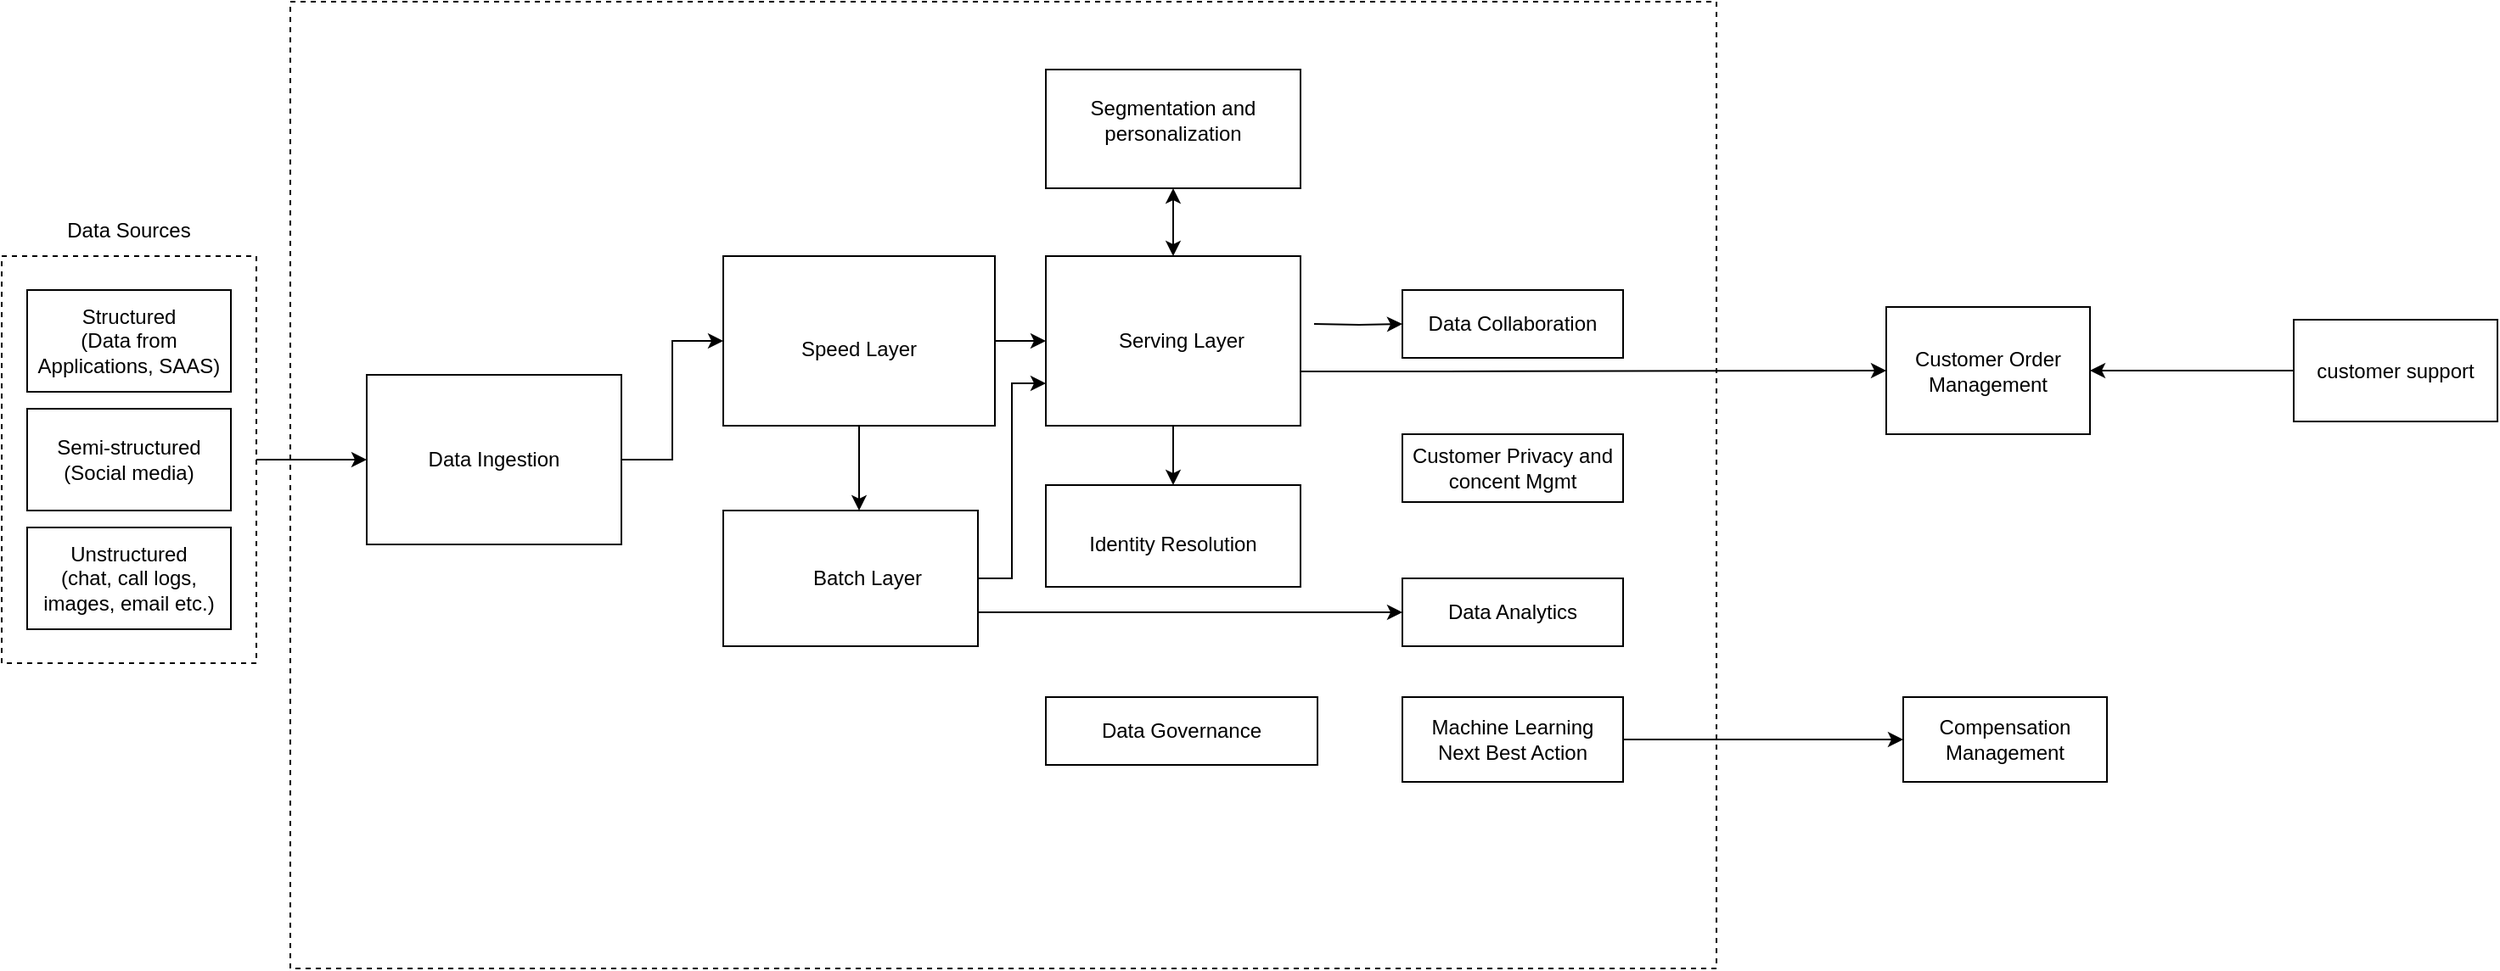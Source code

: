 <mxfile version="22.1.2" type="device">
  <diagram name="Page-1" id="dNXR-hKTdnCZOeplXMrT">
    <mxGraphModel dx="1388" dy="685" grid="1" gridSize="10" guides="1" tooltips="1" connect="1" arrows="1" fold="1" page="1" pageScale="1" pageWidth="1800" pageHeight="1200" math="0" shadow="0">
      <root>
        <mxCell id="0" />
        <mxCell id="1" parent="0" />
        <mxCell id="xIBE9MmWSDMr6PMOZGod-64" value="" style="rounded=0;whiteSpace=wrap;html=1;fillColor=none;dashed=1;" parent="1" vertex="1">
          <mxGeometry x="300" y="80" width="840" height="570" as="geometry" />
        </mxCell>
        <mxCell id="xIBE9MmWSDMr6PMOZGod-29" style="edgeStyle=orthogonalEdgeStyle;rounded=0;orthogonalLoop=1;jettySize=auto;html=1;entryX=0;entryY=0.5;entryDx=0;entryDy=0;" parent="1" source="xIBE9MmWSDMr6PMOZGod-9" target="xIBE9MmWSDMr6PMOZGod-11" edge="1">
          <mxGeometry relative="1" as="geometry" />
        </mxCell>
        <mxCell id="xIBE9MmWSDMr6PMOZGod-9" value="" style="rounded=0;whiteSpace=wrap;html=1;fillColor=none;dashed=1;fontColor=#ffffff;strokeColor=#000000;" parent="1" vertex="1">
          <mxGeometry x="130" y="230" width="150" height="240" as="geometry" />
        </mxCell>
        <mxCell id="xIBE9MmWSDMr6PMOZGod-1" value="Semi-structured&lt;br&gt;(Social media)" style="rounded=0;whiteSpace=wrap;html=1;" parent="1" vertex="1">
          <mxGeometry x="145" y="320" width="120" height="60" as="geometry" />
        </mxCell>
        <mxCell id="xIBE9MmWSDMr6PMOZGod-2" value="Structured&lt;br&gt;(Data from Applications, SAAS)" style="rounded=0;whiteSpace=wrap;html=1;" parent="1" vertex="1">
          <mxGeometry x="145" y="250" width="120" height="60" as="geometry" />
        </mxCell>
        <mxCell id="xIBE9MmWSDMr6PMOZGod-3" value="Unstructured&lt;br&gt;(chat, call logs, images, email etc.)" style="rounded=0;whiteSpace=wrap;html=1;" parent="1" vertex="1">
          <mxGeometry x="145" y="390" width="120" height="60" as="geometry" />
        </mxCell>
        <mxCell id="xIBE9MmWSDMr6PMOZGod-10" value="Data Sources" style="text;html=1;strokeColor=none;fillColor=none;align=center;verticalAlign=middle;whiteSpace=wrap;rounded=0;" parent="1" vertex="1">
          <mxGeometry x="150" y="200" width="110" height="30" as="geometry" />
        </mxCell>
        <mxCell id="xIBE9MmWSDMr6PMOZGod-30" style="edgeStyle=orthogonalEdgeStyle;rounded=0;orthogonalLoop=1;jettySize=auto;html=1;entryX=0;entryY=0.5;entryDx=0;entryDy=0;" parent="1" source="xIBE9MmWSDMr6PMOZGod-11" target="xIBE9MmWSDMr6PMOZGod-22" edge="1">
          <mxGeometry relative="1" as="geometry" />
        </mxCell>
        <mxCell id="xIBE9MmWSDMr6PMOZGod-11" value="" style="rounded=0;whiteSpace=wrap;html=1;fillColor=none;fontColor=#ffffff;strokeColor=#000000;" parent="1" vertex="1">
          <mxGeometry x="345" y="300" width="150" height="100" as="geometry" />
        </mxCell>
        <mxCell id="xIBE9MmWSDMr6PMOZGod-12" value="Data Ingestion" style="text;html=1;strokeColor=none;fillColor=none;align=center;verticalAlign=middle;whiteSpace=wrap;rounded=0;" parent="1" vertex="1">
          <mxGeometry x="365" y="335" width="110" height="30" as="geometry" />
        </mxCell>
        <mxCell id="xIBE9MmWSDMr6PMOZGod-37" style="edgeStyle=orthogonalEdgeStyle;rounded=0;orthogonalLoop=1;jettySize=auto;html=1;entryX=0.5;entryY=0;entryDx=0;entryDy=0;" parent="1" source="xIBE9MmWSDMr6PMOZGod-13" target="xIBE9MmWSDMr6PMOZGod-24" edge="1">
          <mxGeometry relative="1" as="geometry">
            <Array as="points" />
          </mxGeometry>
        </mxCell>
        <mxCell id="xIBE9MmWSDMr6PMOZGod-69" style="edgeStyle=orthogonalEdgeStyle;rounded=0;orthogonalLoop=1;jettySize=auto;html=1;entryX=0;entryY=0.5;entryDx=0;entryDy=0;" parent="1" source="xIBE9MmWSDMr6PMOZGod-13" target="xIBE9MmWSDMr6PMOZGod-66" edge="1">
          <mxGeometry relative="1" as="geometry">
            <Array as="points">
              <mxPoint x="980" y="298" />
              <mxPoint x="980" y="298" />
            </Array>
          </mxGeometry>
        </mxCell>
        <mxCell id="xIBE9MmWSDMr6PMOZGod-13" value="" style="rounded=0;whiteSpace=wrap;html=1;fillColor=none;fontColor=#ffffff;strokeColor=#000000;" parent="1" vertex="1">
          <mxGeometry x="745" y="230" width="150" height="100" as="geometry" />
        </mxCell>
        <mxCell id="xIBE9MmWSDMr6PMOZGod-15" value="Speed Layer" style="text;html=1;strokeColor=none;fillColor=none;align=center;verticalAlign=middle;whiteSpace=wrap;rounded=0;" parent="1" vertex="1">
          <mxGeometry x="580" y="270" width="110" height="30" as="geometry" />
        </mxCell>
        <mxCell id="xIBE9MmWSDMr6PMOZGod-34" style="edgeStyle=orthogonalEdgeStyle;rounded=0;orthogonalLoop=1;jettySize=auto;html=1;entryX=0;entryY=0.75;entryDx=0;entryDy=0;" parent="1" source="xIBE9MmWSDMr6PMOZGod-18" target="xIBE9MmWSDMr6PMOZGod-13" edge="1">
          <mxGeometry relative="1" as="geometry" />
        </mxCell>
        <mxCell id="xIBE9MmWSDMr6PMOZGod-18" value="" style="rounded=0;whiteSpace=wrap;html=1;fillColor=none;fontColor=#ffffff;strokeColor=#000000;" parent="1" vertex="1">
          <mxGeometry x="555" y="380" width="150" height="80" as="geometry" />
        </mxCell>
        <mxCell id="xIBE9MmWSDMr6PMOZGod-19" value="Batch Layer" style="text;html=1;strokeColor=none;fillColor=none;align=center;verticalAlign=middle;whiteSpace=wrap;rounded=0;" parent="1" vertex="1">
          <mxGeometry x="585" y="410" width="110" height="20" as="geometry" />
        </mxCell>
        <mxCell id="xIBE9MmWSDMr6PMOZGod-32" style="edgeStyle=orthogonalEdgeStyle;rounded=0;orthogonalLoop=1;jettySize=auto;html=1;" parent="1" source="xIBE9MmWSDMr6PMOZGod-22" target="xIBE9MmWSDMr6PMOZGod-13" edge="1">
          <mxGeometry relative="1" as="geometry" />
        </mxCell>
        <mxCell id="xIBE9MmWSDMr6PMOZGod-22" value="" style="rounded=0;whiteSpace=wrap;html=1;fillColor=none;fontColor=#ffffff;strokeColor=#000000;" parent="1" vertex="1">
          <mxGeometry x="555" y="230" width="160" height="100" as="geometry" />
        </mxCell>
        <mxCell id="xIBE9MmWSDMr6PMOZGod-52" style="rounded=0;orthogonalLoop=1;jettySize=auto;html=1;entryX=0;entryY=0.5;entryDx=0;entryDy=0;exitX=1;exitY=0.75;exitDx=0;exitDy=0;" parent="1" source="xIBE9MmWSDMr6PMOZGod-18" target="xIBE9MmWSDMr6PMOZGod-45" edge="1">
          <mxGeometry relative="1" as="geometry">
            <mxPoint x="905" y="280" as="sourcePoint" />
          </mxGeometry>
        </mxCell>
        <mxCell id="xIBE9MmWSDMr6PMOZGod-56" style="edgeStyle=orthogonalEdgeStyle;rounded=0;orthogonalLoop=1;jettySize=auto;html=1;" parent="1" target="xIBE9MmWSDMr6PMOZGod-53" edge="1">
          <mxGeometry relative="1" as="geometry">
            <mxPoint x="903" y="270" as="sourcePoint" />
          </mxGeometry>
        </mxCell>
        <mxCell id="xIBE9MmWSDMr6PMOZGod-23" value="Serving Layer" style="text;html=1;strokeColor=none;fillColor=none;align=center;verticalAlign=middle;whiteSpace=wrap;rounded=0;" parent="1" vertex="1">
          <mxGeometry x="765" y="270" width="120" height="20" as="geometry" />
        </mxCell>
        <mxCell id="xIBE9MmWSDMr6PMOZGod-24" value="" style="rounded=0;whiteSpace=wrap;html=1;fillColor=none;fontColor=#ffffff;strokeColor=#000000;" parent="1" vertex="1">
          <mxGeometry x="745" y="365" width="150" height="60" as="geometry" />
        </mxCell>
        <mxCell id="xIBE9MmWSDMr6PMOZGod-25" value="Identity Resolution" style="text;html=1;strokeColor=none;fillColor=none;align=center;verticalAlign=middle;whiteSpace=wrap;rounded=0;" parent="1" vertex="1">
          <mxGeometry x="765" y="390" width="110" height="20" as="geometry" />
        </mxCell>
        <mxCell id="xIBE9MmWSDMr6PMOZGod-31" style="edgeStyle=orthogonalEdgeStyle;rounded=0;orthogonalLoop=1;jettySize=auto;html=1;" parent="1" source="xIBE9MmWSDMr6PMOZGod-22" edge="1">
          <mxGeometry relative="1" as="geometry">
            <mxPoint x="635" y="380" as="targetPoint" />
          </mxGeometry>
        </mxCell>
        <mxCell id="xIBE9MmWSDMr6PMOZGod-42" value="" style="rounded=0;whiteSpace=wrap;html=1;fillColor=none;fontColor=#ffffff;strokeColor=#000000;" parent="1" vertex="1">
          <mxGeometry x="745" y="120" width="150" height="70" as="geometry" />
        </mxCell>
        <mxCell id="xIBE9MmWSDMr6PMOZGod-43" value="Segmentation and personalization" style="text;html=1;strokeColor=none;fillColor=none;align=center;verticalAlign=middle;whiteSpace=wrap;rounded=0;" parent="1" vertex="1">
          <mxGeometry x="765" y="140" width="110" height="20" as="geometry" />
        </mxCell>
        <mxCell id="xIBE9MmWSDMr6PMOZGod-44" value="" style="endArrow=classic;startArrow=classic;html=1;rounded=0;exitX=0.5;exitY=0;exitDx=0;exitDy=0;entryX=0.5;entryY=1;entryDx=0;entryDy=0;" parent="1" source="xIBE9MmWSDMr6PMOZGod-13" target="xIBE9MmWSDMr6PMOZGod-42" edge="1">
          <mxGeometry width="50" height="50" relative="1" as="geometry">
            <mxPoint x="935" y="260" as="sourcePoint" />
            <mxPoint x="985" y="210" as="targetPoint" />
          </mxGeometry>
        </mxCell>
        <mxCell id="xIBE9MmWSDMr6PMOZGod-45" value="&lt;font color=&quot;#000000&quot;&gt;Data Analytics&lt;/font&gt;" style="rounded=0;whiteSpace=wrap;html=1;fillColor=none;fontColor=#ffffff;strokeColor=#000000;" parent="1" vertex="1">
          <mxGeometry x="955" y="420" width="130" height="40" as="geometry" />
        </mxCell>
        <mxCell id="xIBE9MmWSDMr6PMOZGod-53" value="&lt;font color=&quot;#000000&quot;&gt;Data Collaboration&lt;/font&gt;" style="rounded=0;whiteSpace=wrap;html=1;fillColor=none;fontColor=#ffffff;strokeColor=#000000;" parent="1" vertex="1">
          <mxGeometry x="955" y="250" width="130" height="40" as="geometry" />
        </mxCell>
        <mxCell id="xIBE9MmWSDMr6PMOZGod-57" value="&lt;font color=&quot;#000000&quot;&gt;Customer Privacy and concent Mgmt&lt;/font&gt;" style="rounded=0;whiteSpace=wrap;html=1;fillColor=none;fontColor=#ffffff;strokeColor=#000000;" parent="1" vertex="1">
          <mxGeometry x="955" y="335" width="130" height="40" as="geometry" />
        </mxCell>
        <mxCell id="xIBE9MmWSDMr6PMOZGod-60" style="edgeStyle=orthogonalEdgeStyle;rounded=0;orthogonalLoop=1;jettySize=auto;html=1;entryX=0;entryY=0.5;entryDx=0;entryDy=0;" parent="1" source="xIBE9MmWSDMr6PMOZGod-58" target="xIBE9MmWSDMr6PMOZGod-59" edge="1">
          <mxGeometry relative="1" as="geometry">
            <mxPoint x="1175" y="515" as="targetPoint" />
          </mxGeometry>
        </mxCell>
        <mxCell id="xIBE9MmWSDMr6PMOZGod-58" value="&lt;font color=&quot;#000000&quot;&gt;Machine Learning&lt;br&gt;Next Best Action&lt;br&gt;&lt;/font&gt;" style="rounded=0;whiteSpace=wrap;html=1;fillColor=none;fontColor=#ffffff;strokeColor=#000000;" parent="1" vertex="1">
          <mxGeometry x="955" y="490" width="130" height="50" as="geometry" />
        </mxCell>
        <mxCell id="xIBE9MmWSDMr6PMOZGod-59" value="Compensation Management" style="rounded=0;whiteSpace=wrap;html=1;" parent="1" vertex="1">
          <mxGeometry x="1250" y="490" width="120" height="50" as="geometry" />
        </mxCell>
        <mxCell id="xIBE9MmWSDMr6PMOZGod-62" value="&lt;font color=&quot;#000000&quot;&gt;Data Governance&lt;/font&gt;" style="rounded=0;whiteSpace=wrap;html=1;fillColor=none;fontColor=#ffffff;strokeColor=#000000;" parent="1" vertex="1">
          <mxGeometry x="745" y="490" width="160" height="40" as="geometry" />
        </mxCell>
        <mxCell id="xIBE9MmWSDMr6PMOZGod-66" value="Customer Order Management" style="rounded=0;whiteSpace=wrap;html=1;" parent="1" vertex="1">
          <mxGeometry x="1240" y="260" width="120" height="75" as="geometry" />
        </mxCell>
        <mxCell id="xIBE9MmWSDMr6PMOZGod-71" style="edgeStyle=orthogonalEdgeStyle;rounded=0;orthogonalLoop=1;jettySize=auto;html=1;entryX=1;entryY=0.5;entryDx=0;entryDy=0;" parent="1" source="xIBE9MmWSDMr6PMOZGod-70" target="xIBE9MmWSDMr6PMOZGod-66" edge="1">
          <mxGeometry relative="1" as="geometry" />
        </mxCell>
        <mxCell id="xIBE9MmWSDMr6PMOZGod-70" value="customer support" style="rounded=0;whiteSpace=wrap;html=1;" parent="1" vertex="1">
          <mxGeometry x="1480" y="267.5" width="120" height="60" as="geometry" />
        </mxCell>
      </root>
    </mxGraphModel>
  </diagram>
</mxfile>
